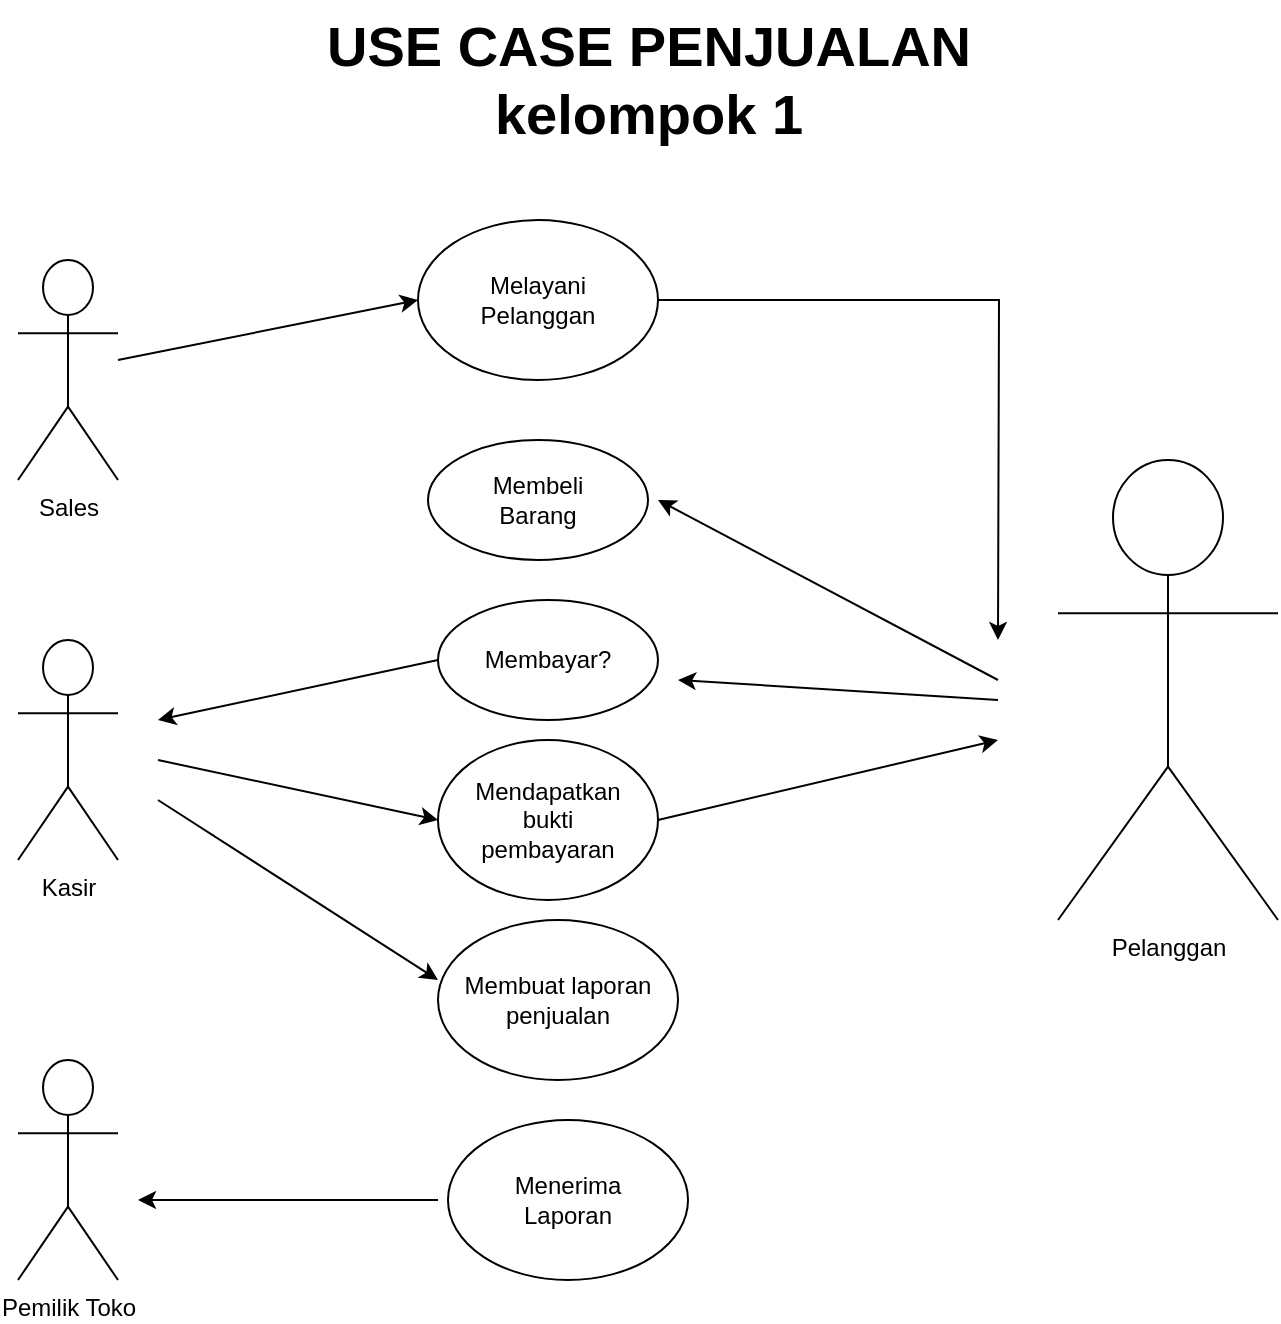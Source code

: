 <mxfile version="22.1.3" type="github">
  <diagram name="Page-1" id="AKFudhWzwGmkqaso0WVK">
    <mxGraphModel dx="1600" dy="869" grid="1" gridSize="10" guides="1" tooltips="1" connect="1" arrows="1" fold="1" page="1" pageScale="1" pageWidth="850" pageHeight="1100" math="0" shadow="0">
      <root>
        <mxCell id="0" />
        <mxCell id="1" parent="0" />
        <mxCell id="sMe3LOdqX09_mYayKkUZ-1" value="Sales" style="shape=umlActor;verticalLabelPosition=bottom;verticalAlign=top;html=1;outlineConnect=0;" vertex="1" parent="1">
          <mxGeometry x="110" y="150" width="50" height="110" as="geometry" />
        </mxCell>
        <mxCell id="sMe3LOdqX09_mYayKkUZ-3" value="Kasir" style="shape=umlActor;verticalLabelPosition=bottom;verticalAlign=top;html=1;outlineConnect=0;" vertex="1" parent="1">
          <mxGeometry x="110" y="340" width="50" height="110" as="geometry" />
        </mxCell>
        <mxCell id="sMe3LOdqX09_mYayKkUZ-4" value="Pemilik Toko" style="shape=umlActor;verticalLabelPosition=bottom;verticalAlign=top;html=1;outlineConnect=0;" vertex="1" parent="1">
          <mxGeometry x="110" y="550" width="50" height="110" as="geometry" />
        </mxCell>
        <mxCell id="sMe3LOdqX09_mYayKkUZ-13" style="edgeStyle=orthogonalEdgeStyle;rounded=0;orthogonalLoop=1;jettySize=auto;html=1;exitX=1;exitY=0.5;exitDx=0;exitDy=0;" edge="1" parent="1" source="sMe3LOdqX09_mYayKkUZ-5">
          <mxGeometry relative="1" as="geometry">
            <mxPoint x="600" y="340" as="targetPoint" />
          </mxGeometry>
        </mxCell>
        <mxCell id="sMe3LOdqX09_mYayKkUZ-5" value="Melayani &lt;br&gt;Pelanggan" style="ellipse;whiteSpace=wrap;html=1;" vertex="1" parent="1">
          <mxGeometry x="310" y="130" width="120" height="80" as="geometry" />
        </mxCell>
        <mxCell id="sMe3LOdqX09_mYayKkUZ-11" value="" style="endArrow=classic;html=1;rounded=0;entryX=0;entryY=0.5;entryDx=0;entryDy=0;" edge="1" parent="1" source="sMe3LOdqX09_mYayKkUZ-1" target="sMe3LOdqX09_mYayKkUZ-5">
          <mxGeometry width="50" height="50" relative="1" as="geometry">
            <mxPoint x="220" y="230" as="sourcePoint" />
            <mxPoint x="270" y="180" as="targetPoint" />
          </mxGeometry>
        </mxCell>
        <mxCell id="sMe3LOdqX09_mYayKkUZ-12" value="Pelanggan" style="shape=umlActor;verticalLabelPosition=bottom;verticalAlign=top;html=1;outlineConnect=0;" vertex="1" parent="1">
          <mxGeometry x="630" y="250" width="110" height="230" as="geometry" />
        </mxCell>
        <mxCell id="sMe3LOdqX09_mYayKkUZ-14" value="" style="endArrow=classic;html=1;rounded=0;" edge="1" parent="1">
          <mxGeometry width="50" height="50" relative="1" as="geometry">
            <mxPoint x="600" y="360" as="sourcePoint" />
            <mxPoint x="430" y="270" as="targetPoint" />
          </mxGeometry>
        </mxCell>
        <mxCell id="sMe3LOdqX09_mYayKkUZ-15" value="Membeli&lt;br&gt;Barang" style="ellipse;whiteSpace=wrap;html=1;" vertex="1" parent="1">
          <mxGeometry x="315" y="240" width="110" height="60" as="geometry" />
        </mxCell>
        <mxCell id="sMe3LOdqX09_mYayKkUZ-16" value="" style="endArrow=classic;html=1;rounded=0;" edge="1" parent="1">
          <mxGeometry width="50" height="50" relative="1" as="geometry">
            <mxPoint x="600" y="370" as="sourcePoint" />
            <mxPoint x="440" y="360" as="targetPoint" />
          </mxGeometry>
        </mxCell>
        <mxCell id="sMe3LOdqX09_mYayKkUZ-17" value="Membayar?" style="ellipse;whiteSpace=wrap;html=1;" vertex="1" parent="1">
          <mxGeometry x="320" y="320" width="110" height="60" as="geometry" />
        </mxCell>
        <mxCell id="sMe3LOdqX09_mYayKkUZ-19" value="" style="endArrow=classic;html=1;rounded=0;exitX=0;exitY=0.5;exitDx=0;exitDy=0;" edge="1" parent="1" source="sMe3LOdqX09_mYayKkUZ-17">
          <mxGeometry width="50" height="50" relative="1" as="geometry">
            <mxPoint x="200" y="420" as="sourcePoint" />
            <mxPoint x="180" y="380" as="targetPoint" />
          </mxGeometry>
        </mxCell>
        <mxCell id="sMe3LOdqX09_mYayKkUZ-21" value="" style="endArrow=classic;html=1;rounded=0;entryX=0;entryY=0.5;entryDx=0;entryDy=0;" edge="1" parent="1" target="sMe3LOdqX09_mYayKkUZ-22">
          <mxGeometry width="50" height="50" relative="1" as="geometry">
            <mxPoint x="180" y="400" as="sourcePoint" />
            <mxPoint x="330" y="410" as="targetPoint" />
          </mxGeometry>
        </mxCell>
        <mxCell id="sMe3LOdqX09_mYayKkUZ-22" value="Mendapatkan&lt;br&gt;bukti&lt;br&gt;pembayaran" style="ellipse;whiteSpace=wrap;html=1;" vertex="1" parent="1">
          <mxGeometry x="320" y="390" width="110" height="80" as="geometry" />
        </mxCell>
        <mxCell id="sMe3LOdqX09_mYayKkUZ-23" value="" style="endArrow=classic;html=1;rounded=0;exitX=1;exitY=0.5;exitDx=0;exitDy=0;" edge="1" parent="1" source="sMe3LOdqX09_mYayKkUZ-22">
          <mxGeometry width="50" height="50" relative="1" as="geometry">
            <mxPoint x="430" y="440" as="sourcePoint" />
            <mxPoint x="600" y="390" as="targetPoint" />
          </mxGeometry>
        </mxCell>
        <mxCell id="sMe3LOdqX09_mYayKkUZ-24" value="" style="endArrow=classic;html=1;rounded=0;" edge="1" parent="1">
          <mxGeometry width="50" height="50" relative="1" as="geometry">
            <mxPoint x="180" y="420" as="sourcePoint" />
            <mxPoint x="320" y="510" as="targetPoint" />
          </mxGeometry>
        </mxCell>
        <mxCell id="sMe3LOdqX09_mYayKkUZ-25" value="Membuat laporan&lt;br&gt;penjualan" style="ellipse;whiteSpace=wrap;html=1;" vertex="1" parent="1">
          <mxGeometry x="320" y="480" width="120" height="80" as="geometry" />
        </mxCell>
        <mxCell id="sMe3LOdqX09_mYayKkUZ-27" value="" style="endArrow=classic;html=1;rounded=0;" edge="1" parent="1">
          <mxGeometry width="50" height="50" relative="1" as="geometry">
            <mxPoint x="320" y="620" as="sourcePoint" />
            <mxPoint x="170" y="620" as="targetPoint" />
          </mxGeometry>
        </mxCell>
        <mxCell id="sMe3LOdqX09_mYayKkUZ-28" value="Menerima&lt;br&gt;Laporan" style="ellipse;whiteSpace=wrap;html=1;" vertex="1" parent="1">
          <mxGeometry x="325" y="580" width="120" height="80" as="geometry" />
        </mxCell>
        <mxCell id="sMe3LOdqX09_mYayKkUZ-29" value="USE CASE PENJUALAN&lt;br&gt;kelompok 1" style="text;html=1;align=center;verticalAlign=middle;resizable=0;points=[];autosize=1;strokeColor=none;fillColor=none;fontSize=28;fontStyle=1" vertex="1" parent="1">
          <mxGeometry x="250" y="20" width="350" height="80" as="geometry" />
        </mxCell>
      </root>
    </mxGraphModel>
  </diagram>
</mxfile>
